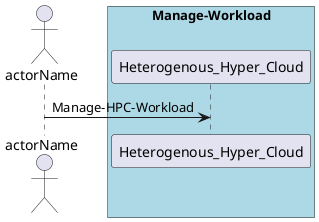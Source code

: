 @startuml
Actor "actorName" as A

box "Manage-Workload" #lightblue
participant "Heterogenous_Hyper_Cloud" as S
A -> S : Manage-HPC-Workload
end box

@enduml
